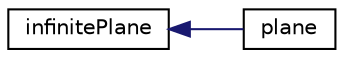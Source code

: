 digraph "Graphical Class Hierarchy"
{
 // LATEX_PDF_SIZE
  edge [fontname="Helvetica",fontsize="10",labelfontname="Helvetica",labelfontsize="10"];
  node [fontname="Helvetica",fontsize="10",shape=record];
  rankdir="LR";
  Node0 [label="infinitePlane",height=0.2,width=0.4,color="black", fillcolor="white", style="filled",URL="$classpFlow_1_1infinitePlane.html",tooltip=" "];
  Node0 -> Node1 [dir="back",color="midnightblue",fontsize="10",style="solid",fontname="Helvetica"];
  Node1 [label="plane",height=0.2,width=0.4,color="black", fillcolor="white", style="filled",URL="$classpFlow_1_1plane.html",tooltip=" "];
}
